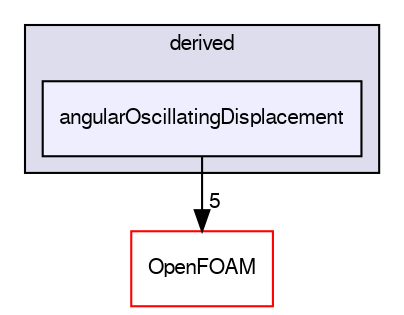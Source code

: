 digraph "src/fvMotionSolver/pointPatchFields/derived/angularOscillatingDisplacement" {
  bgcolor=transparent;
  compound=true
  node [ fontsize="10", fontname="FreeSans"];
  edge [ labelfontsize="10", labelfontname="FreeSans"];
  subgraph clusterdir_afe439a792340c5c5371397d2612bb80 {
    graph [ bgcolor="#ddddee", pencolor="black", label="derived" fontname="FreeSans", fontsize="10", URL="dir_afe439a792340c5c5371397d2612bb80.html"]
  dir_4baeee704f76be3cc57631bde6143ba4 [shape=box, label="angularOscillatingDisplacement", style="filled", fillcolor="#eeeeff", pencolor="black", URL="dir_4baeee704f76be3cc57631bde6143ba4.html"];
  }
  dir_c5473ff19b20e6ec4dfe5c310b3778a8 [shape=box label="OpenFOAM" color="red" URL="dir_c5473ff19b20e6ec4dfe5c310b3778a8.html"];
  dir_4baeee704f76be3cc57631bde6143ba4->dir_c5473ff19b20e6ec4dfe5c310b3778a8 [headlabel="5", labeldistance=1.5 headhref="dir_001138_001732.html"];
}
